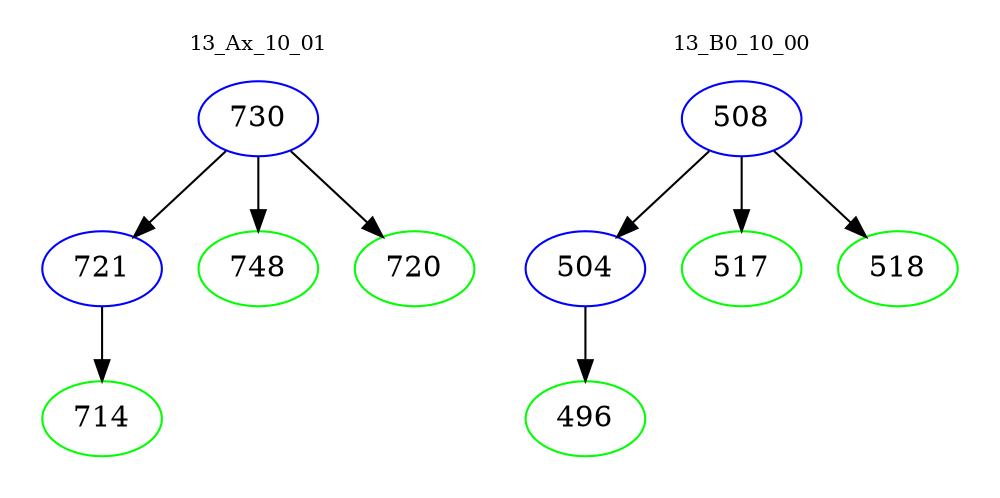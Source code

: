 digraph{
subgraph cluster_0 {
color = white
label = "13_Ax_10_01";
fontsize=10;
T0_730 [label="730", color="blue"]
T0_730 -> T0_721 [color="black"]
T0_721 [label="721", color="blue"]
T0_721 -> T0_714 [color="black"]
T0_714 [label="714", color="green"]
T0_730 -> T0_748 [color="black"]
T0_748 [label="748", color="green"]
T0_730 -> T0_720 [color="black"]
T0_720 [label="720", color="green"]
}
subgraph cluster_1 {
color = white
label = "13_B0_10_00";
fontsize=10;
T1_508 [label="508", color="blue"]
T1_508 -> T1_504 [color="black"]
T1_504 [label="504", color="blue"]
T1_504 -> T1_496 [color="black"]
T1_496 [label="496", color="green"]
T1_508 -> T1_517 [color="black"]
T1_517 [label="517", color="green"]
T1_508 -> T1_518 [color="black"]
T1_518 [label="518", color="green"]
}
}
